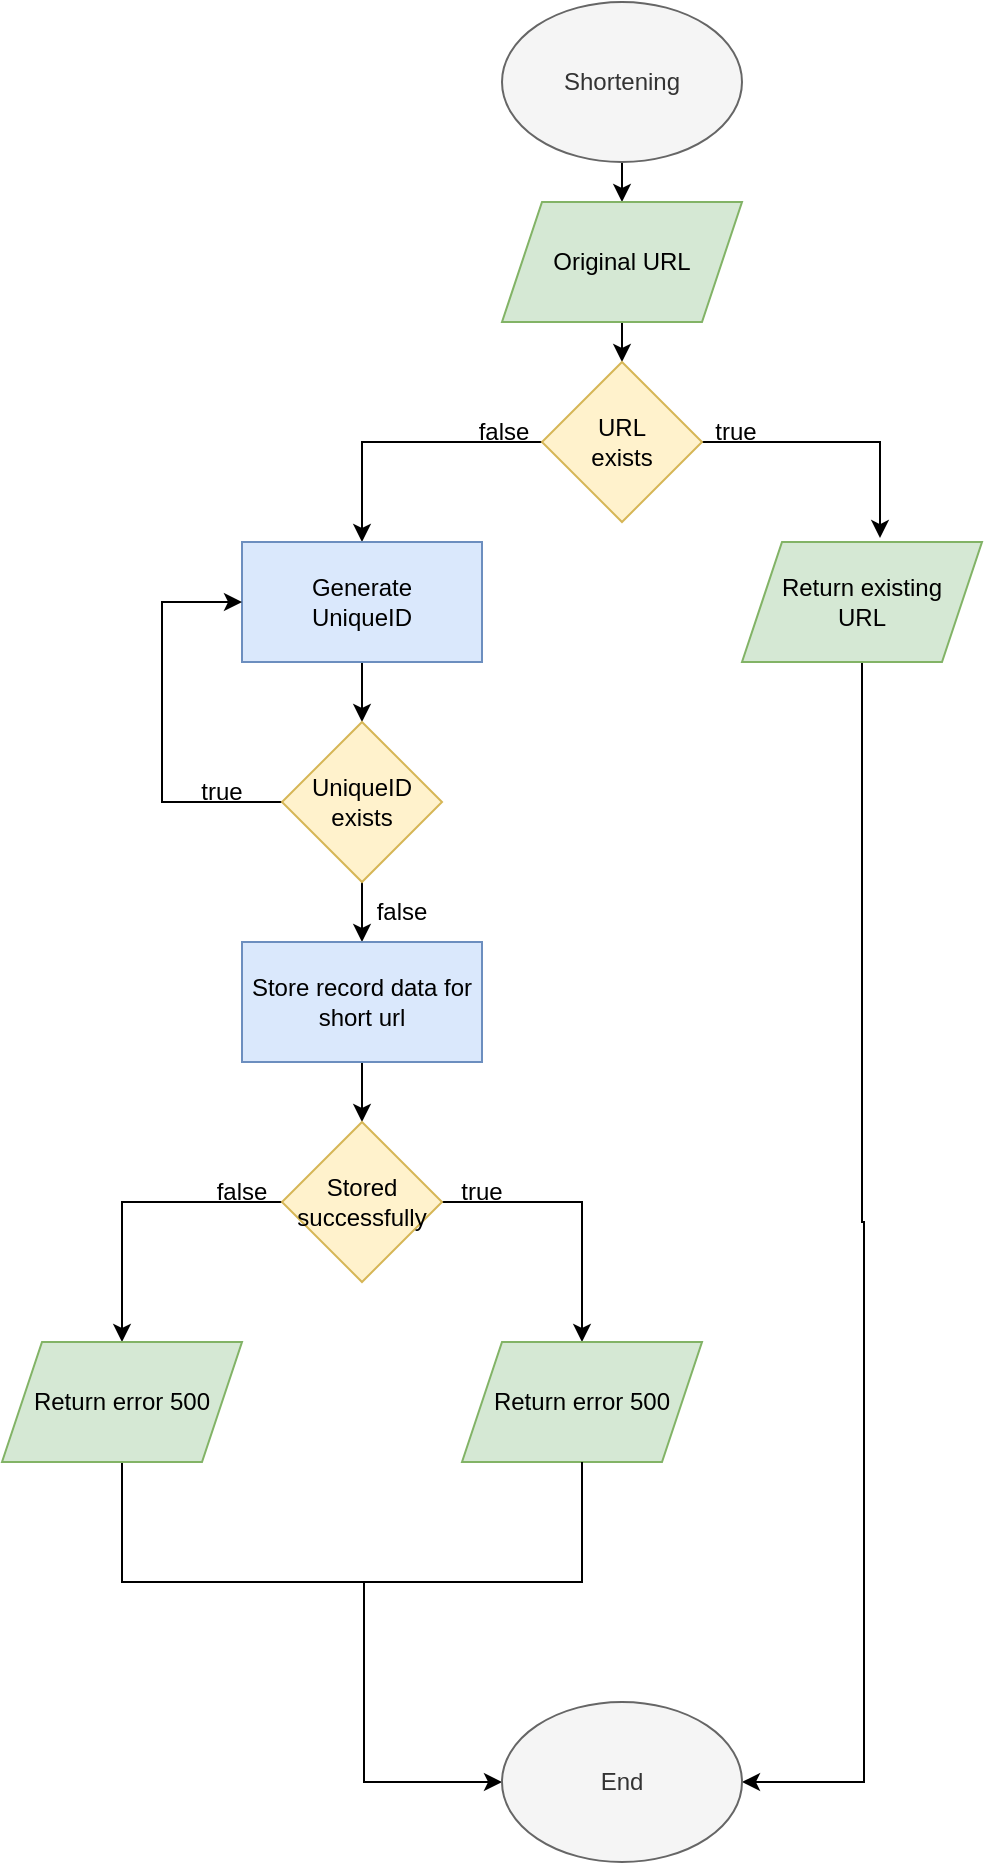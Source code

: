 <mxfile version="20.4.1" type="device" pages="2"><diagram id="C5RBs43oDa-KdzZeNtuy" name="Shortening"><mxGraphModel dx="1348" dy="764" grid="1" gridSize="10" guides="1" tooltips="1" connect="1" arrows="1" fold="1" page="1" pageScale="1" pageWidth="827" pageHeight="1169" math="0" shadow="0"><root><mxCell id="WIyWlLk6GJQsqaUBKTNV-0"/><mxCell id="WIyWlLk6GJQsqaUBKTNV-1" parent="WIyWlLk6GJQsqaUBKTNV-0"/><mxCell id="kpQFWTrRqC7EHEL6EZZi-10" style="edgeStyle=orthogonalEdgeStyle;rounded=0;orthogonalLoop=1;jettySize=auto;html=1;exitX=0.5;exitY=1;exitDx=0;exitDy=0;entryX=0.5;entryY=0;entryDx=0;entryDy=0;" edge="1" parent="WIyWlLk6GJQsqaUBKTNV-1" source="kpQFWTrRqC7EHEL6EZZi-0" target="kpQFWTrRqC7EHEL6EZZi-1"><mxGeometry relative="1" as="geometry"/></mxCell><mxCell id="kpQFWTrRqC7EHEL6EZZi-0" value="Shortening" style="ellipse;whiteSpace=wrap;html=1;fillColor=#f5f5f5;fontColor=#333333;strokeColor=#666666;" vertex="1" parent="WIyWlLk6GJQsqaUBKTNV-1"><mxGeometry x="419" y="160" width="120" height="80" as="geometry"/></mxCell><mxCell id="kpQFWTrRqC7EHEL6EZZi-9" style="edgeStyle=orthogonalEdgeStyle;rounded=0;orthogonalLoop=1;jettySize=auto;html=1;exitX=0.5;exitY=1;exitDx=0;exitDy=0;entryX=0.5;entryY=0;entryDx=0;entryDy=0;" edge="1" parent="WIyWlLk6GJQsqaUBKTNV-1" source="kpQFWTrRqC7EHEL6EZZi-1" target="kpQFWTrRqC7EHEL6EZZi-2"><mxGeometry relative="1" as="geometry"/></mxCell><mxCell id="kpQFWTrRqC7EHEL6EZZi-1" value="Original URL" style="shape=parallelogram;perimeter=parallelogramPerimeter;whiteSpace=wrap;html=1;fixedSize=1;fillColor=#d5e8d4;strokeColor=#82b366;" vertex="1" parent="WIyWlLk6GJQsqaUBKTNV-1"><mxGeometry x="419" y="260" width="120" height="60" as="geometry"/></mxCell><mxCell id="kpQFWTrRqC7EHEL6EZZi-7" style="edgeStyle=orthogonalEdgeStyle;rounded=0;orthogonalLoop=1;jettySize=auto;html=1;exitX=0;exitY=0.5;exitDx=0;exitDy=0;entryX=0.5;entryY=0;entryDx=0;entryDy=0;" edge="1" parent="WIyWlLk6GJQsqaUBKTNV-1" source="kpQFWTrRqC7EHEL6EZZi-2" target="kpQFWTrRqC7EHEL6EZZi-3"><mxGeometry relative="1" as="geometry"/></mxCell><mxCell id="kpQFWTrRqC7EHEL6EZZi-18" style="edgeStyle=orthogonalEdgeStyle;rounded=0;orthogonalLoop=1;jettySize=auto;html=1;exitX=1;exitY=0.5;exitDx=0;exitDy=0;entryX=0.575;entryY=-0.033;entryDx=0;entryDy=0;entryPerimeter=0;" edge="1" parent="WIyWlLk6GJQsqaUBKTNV-1" source="kpQFWTrRqC7EHEL6EZZi-2" target="kpQFWTrRqC7EHEL6EZZi-17"><mxGeometry relative="1" as="geometry"/></mxCell><mxCell id="kpQFWTrRqC7EHEL6EZZi-2" value="&lt;div&gt;URL&lt;/div&gt;&lt;div&gt;exists&lt;br&gt;&lt;/div&gt;" style="rhombus;whiteSpace=wrap;html=1;fillColor=#fff2cc;strokeColor=#d6b656;" vertex="1" parent="WIyWlLk6GJQsqaUBKTNV-1"><mxGeometry x="439" y="340" width="80" height="80" as="geometry"/></mxCell><mxCell id="kpQFWTrRqC7EHEL6EZZi-12" style="edgeStyle=orthogonalEdgeStyle;rounded=0;orthogonalLoop=1;jettySize=auto;html=1;exitX=0.5;exitY=1;exitDx=0;exitDy=0;entryX=0.5;entryY=0;entryDx=0;entryDy=0;" edge="1" parent="WIyWlLk6GJQsqaUBKTNV-1" source="kpQFWTrRqC7EHEL6EZZi-3" target="kpQFWTrRqC7EHEL6EZZi-4"><mxGeometry relative="1" as="geometry"/></mxCell><mxCell id="kpQFWTrRqC7EHEL6EZZi-3" value="&lt;div&gt;Generate &lt;br&gt;&lt;/div&gt;&lt;div&gt;UniqueID&lt;/div&gt;" style="rounded=0;whiteSpace=wrap;html=1;fillColor=#dae8fc;strokeColor=#6c8ebf;" vertex="1" parent="WIyWlLk6GJQsqaUBKTNV-1"><mxGeometry x="289" y="430" width="120" height="60" as="geometry"/></mxCell><mxCell id="kpQFWTrRqC7EHEL6EZZi-6" style="edgeStyle=orthogonalEdgeStyle;rounded=0;orthogonalLoop=1;jettySize=auto;html=1;exitX=0;exitY=0.5;exitDx=0;exitDy=0;entryX=0;entryY=0.5;entryDx=0;entryDy=0;" edge="1" parent="WIyWlLk6GJQsqaUBKTNV-1" source="kpQFWTrRqC7EHEL6EZZi-4" target="kpQFWTrRqC7EHEL6EZZi-3"><mxGeometry relative="1" as="geometry"><Array as="points"><mxPoint x="249" y="560"/><mxPoint x="249" y="460"/></Array></mxGeometry></mxCell><mxCell id="kpQFWTrRqC7EHEL6EZZi-14" style="edgeStyle=orthogonalEdgeStyle;rounded=0;orthogonalLoop=1;jettySize=auto;html=1;exitX=0.5;exitY=1;exitDx=0;exitDy=0;entryX=0.5;entryY=0;entryDx=0;entryDy=0;" edge="1" parent="WIyWlLk6GJQsqaUBKTNV-1" source="kpQFWTrRqC7EHEL6EZZi-4" target="kpQFWTrRqC7EHEL6EZZi-13"><mxGeometry relative="1" as="geometry"/></mxCell><mxCell id="kpQFWTrRqC7EHEL6EZZi-4" value="&lt;div&gt;UniqueID&lt;/div&gt;&lt;div&gt;exists&lt;br&gt;&lt;/div&gt;" style="rhombus;whiteSpace=wrap;html=1;fillColor=#fff2cc;strokeColor=#d6b656;" vertex="1" parent="WIyWlLk6GJQsqaUBKTNV-1"><mxGeometry x="309" y="520" width="80" height="80" as="geometry"/></mxCell><mxCell id="kpQFWTrRqC7EHEL6EZZi-11" value="true" style="text;html=1;strokeColor=none;fillColor=none;align=center;verticalAlign=middle;whiteSpace=wrap;rounded=0;" vertex="1" parent="WIyWlLk6GJQsqaUBKTNV-1"><mxGeometry x="249" y="540" width="60" height="30" as="geometry"/></mxCell><mxCell id="kpQFWTrRqC7EHEL6EZZi-16" style="edgeStyle=orthogonalEdgeStyle;rounded=0;orthogonalLoop=1;jettySize=auto;html=1;exitX=0.5;exitY=1;exitDx=0;exitDy=0;entryX=0.5;entryY=0;entryDx=0;entryDy=0;" edge="1" parent="WIyWlLk6GJQsqaUBKTNV-1" source="kpQFWTrRqC7EHEL6EZZi-13" target="kpQFWTrRqC7EHEL6EZZi-15"><mxGeometry relative="1" as="geometry"/></mxCell><mxCell id="kpQFWTrRqC7EHEL6EZZi-13" value="Store record data for short url" style="rounded=0;whiteSpace=wrap;html=1;fillColor=#dae8fc;strokeColor=#6c8ebf;" vertex="1" parent="WIyWlLk6GJQsqaUBKTNV-1"><mxGeometry x="289" y="630" width="120" height="60" as="geometry"/></mxCell><mxCell id="kpQFWTrRqC7EHEL6EZZi-27" style="edgeStyle=orthogonalEdgeStyle;rounded=0;orthogonalLoop=1;jettySize=auto;html=1;exitX=1;exitY=0.5;exitDx=0;exitDy=0;entryX=0.5;entryY=0;entryDx=0;entryDy=0;" edge="1" parent="WIyWlLk6GJQsqaUBKTNV-1" source="kpQFWTrRqC7EHEL6EZZi-15" target="kpQFWTrRqC7EHEL6EZZi-19"><mxGeometry relative="1" as="geometry"/></mxCell><mxCell id="kpQFWTrRqC7EHEL6EZZi-28" style="edgeStyle=orthogonalEdgeStyle;rounded=0;orthogonalLoop=1;jettySize=auto;html=1;exitX=0;exitY=0.5;exitDx=0;exitDy=0;entryX=0.5;entryY=0;entryDx=0;entryDy=0;" edge="1" parent="WIyWlLk6GJQsqaUBKTNV-1" source="kpQFWTrRqC7EHEL6EZZi-15" target="kpQFWTrRqC7EHEL6EZZi-26"><mxGeometry relative="1" as="geometry"/></mxCell><mxCell id="kpQFWTrRqC7EHEL6EZZi-15" value="Stored successfully" style="rhombus;whiteSpace=wrap;html=1;fillColor=#fff2cc;strokeColor=#d6b656;" vertex="1" parent="WIyWlLk6GJQsqaUBKTNV-1"><mxGeometry x="309" y="720" width="80" height="80" as="geometry"/></mxCell><mxCell id="kpQFWTrRqC7EHEL6EZZi-33" style="edgeStyle=orthogonalEdgeStyle;rounded=0;orthogonalLoop=1;jettySize=auto;html=1;exitX=0.5;exitY=1;exitDx=0;exitDy=0;entryX=1;entryY=0.5;entryDx=0;entryDy=0;" edge="1" parent="WIyWlLk6GJQsqaUBKTNV-1" source="kpQFWTrRqC7EHEL6EZZi-17"><mxGeometry relative="1" as="geometry"><mxPoint x="539" y="1050" as="targetPoint"/><Array as="points"><mxPoint x="599" y="770"/><mxPoint x="600" y="770"/><mxPoint x="600" y="1050"/></Array></mxGeometry></mxCell><mxCell id="kpQFWTrRqC7EHEL6EZZi-17" value="&lt;div&gt;Return existing&lt;/div&gt;&lt;div&gt;URL&lt;br&gt;&lt;/div&gt;" style="shape=parallelogram;perimeter=parallelogramPerimeter;whiteSpace=wrap;html=1;fixedSize=1;fillColor=#d5e8d4;strokeColor=#82b366;" vertex="1" parent="WIyWlLk6GJQsqaUBKTNV-1"><mxGeometry x="539" y="430" width="120" height="60" as="geometry"/></mxCell><mxCell id="kpQFWTrRqC7EHEL6EZZi-19" value="Return error 500" style="shape=parallelogram;perimeter=parallelogramPerimeter;whiteSpace=wrap;html=1;fixedSize=1;fillColor=#d5e8d4;strokeColor=#82b366;" vertex="1" parent="WIyWlLk6GJQsqaUBKTNV-1"><mxGeometry x="399" y="830" width="120" height="60" as="geometry"/></mxCell><mxCell id="kpQFWTrRqC7EHEL6EZZi-20" value="false" style="text;html=1;strokeColor=none;fillColor=none;align=center;verticalAlign=middle;whiteSpace=wrap;rounded=0;" vertex="1" parent="WIyWlLk6GJQsqaUBKTNV-1"><mxGeometry x="259" y="740" width="60" height="30" as="geometry"/></mxCell><mxCell id="kpQFWTrRqC7EHEL6EZZi-21" value="false" style="text;html=1;strokeColor=none;fillColor=none;align=center;verticalAlign=middle;whiteSpace=wrap;rounded=0;" vertex="1" parent="WIyWlLk6GJQsqaUBKTNV-1"><mxGeometry x="339" y="600" width="60" height="30" as="geometry"/></mxCell><mxCell id="kpQFWTrRqC7EHEL6EZZi-22" value="false" style="text;html=1;strokeColor=none;fillColor=none;align=center;verticalAlign=middle;whiteSpace=wrap;rounded=0;" vertex="1" parent="WIyWlLk6GJQsqaUBKTNV-1"><mxGeometry x="390" y="360" width="60" height="30" as="geometry"/></mxCell><mxCell id="kpQFWTrRqC7EHEL6EZZi-23" value="true" style="text;html=1;strokeColor=none;fillColor=none;align=center;verticalAlign=middle;whiteSpace=wrap;rounded=0;" vertex="1" parent="WIyWlLk6GJQsqaUBKTNV-1"><mxGeometry x="379" y="740" width="60" height="30" as="geometry"/></mxCell><mxCell id="kpQFWTrRqC7EHEL6EZZi-24" value="true" style="text;html=1;strokeColor=none;fillColor=none;align=center;verticalAlign=middle;whiteSpace=wrap;rounded=0;" vertex="1" parent="WIyWlLk6GJQsqaUBKTNV-1"><mxGeometry x="506" y="360" width="60" height="30" as="geometry"/></mxCell><mxCell id="kpQFWTrRqC7EHEL6EZZi-32" style="edgeStyle=orthogonalEdgeStyle;rounded=0;orthogonalLoop=1;jettySize=auto;html=1;exitX=0.5;exitY=1;exitDx=0;exitDy=0;entryX=0.5;entryY=1;entryDx=0;entryDy=0;strokeColor=none;" edge="1" parent="WIyWlLk6GJQsqaUBKTNV-1" source="kpQFWTrRqC7EHEL6EZZi-26" target="kpQFWTrRqC7EHEL6EZZi-19"><mxGeometry relative="1" as="geometry"><Array as="points"><mxPoint x="229" y="950"/><mxPoint x="459" y="950"/></Array></mxGeometry></mxCell><mxCell id="jXym41gVvFOsI9I9Bw_i-1" style="edgeStyle=orthogonalEdgeStyle;rounded=0;orthogonalLoop=1;jettySize=auto;html=1;exitX=0.5;exitY=1;exitDx=0;exitDy=0;entryX=0.5;entryY=1;entryDx=0;entryDy=0;endArrow=none;endFill=0;" edge="1" parent="WIyWlLk6GJQsqaUBKTNV-1" source="kpQFWTrRqC7EHEL6EZZi-26" target="kpQFWTrRqC7EHEL6EZZi-19"><mxGeometry relative="1" as="geometry"><Array as="points"><mxPoint x="229" y="950"/><mxPoint x="459" y="950"/></Array></mxGeometry></mxCell><mxCell id="kpQFWTrRqC7EHEL6EZZi-26" value="Return error 500" style="shape=parallelogram;perimeter=parallelogramPerimeter;whiteSpace=wrap;html=1;fixedSize=1;fillColor=#d5e8d4;strokeColor=#82b366;" vertex="1" parent="WIyWlLk6GJQsqaUBKTNV-1"><mxGeometry x="169" y="830" width="120" height="60" as="geometry"/></mxCell><mxCell id="kpQFWTrRqC7EHEL6EZZi-35" value="" style="endArrow=classic;html=1;rounded=0;entryX=0;entryY=0.5;entryDx=0;entryDy=0;" edge="1" parent="WIyWlLk6GJQsqaUBKTNV-1"><mxGeometry width="50" height="50" relative="1" as="geometry"><mxPoint x="350" y="950" as="sourcePoint"/><mxPoint x="419" y="1050" as="targetPoint"/><Array as="points"><mxPoint x="350" y="1050"/></Array></mxGeometry></mxCell><mxCell id="jXym41gVvFOsI9I9Bw_i-0" value="End" style="ellipse;whiteSpace=wrap;html=1;fillColor=#f5f5f5;fontColor=#333333;strokeColor=#666666;" vertex="1" parent="WIyWlLk6GJQsqaUBKTNV-1"><mxGeometry x="419" y="1010" width="120" height="80" as="geometry"/></mxCell></root></mxGraphModel></diagram><diagram id="vvPYoZ7OTCeg_b3Z5EQA" name="Redirection"><mxGraphModel dx="1348" dy="764" grid="1" gridSize="10" guides="1" tooltips="1" connect="1" arrows="1" fold="1" page="1" pageScale="1" pageWidth="850" pageHeight="1100" math="0" shadow="0"><root><mxCell id="0"/><mxCell id="1" parent="0"/><mxCell id="Mgp7pa9iARpO4DwRIkNz-8" style="edgeStyle=orthogonalEdgeStyle;rounded=0;orthogonalLoop=1;jettySize=auto;html=1;exitX=0.5;exitY=1;exitDx=0;exitDy=0;entryX=0.5;entryY=0;entryDx=0;entryDy=0;" edge="1" parent="1" source="Mgp7pa9iARpO4DwRIkNz-1" target="Mgp7pa9iARpO4DwRIkNz-2"><mxGeometry relative="1" as="geometry"/></mxCell><mxCell id="Mgp7pa9iARpO4DwRIkNz-1" value="Redirection" style="ellipse;whiteSpace=wrap;html=1;fillColor=#f5f5f5;fontColor=#333333;strokeColor=#666666;" vertex="1" parent="1"><mxGeometry x="365" y="40" width="120" height="80" as="geometry"/></mxCell><mxCell id="Mgp7pa9iARpO4DwRIkNz-9" style="edgeStyle=orthogonalEdgeStyle;rounded=0;orthogonalLoop=1;jettySize=auto;html=1;exitX=0.5;exitY=1;exitDx=0;exitDy=0;entryX=0.5;entryY=0;entryDx=0;entryDy=0;" edge="1" parent="1" source="Mgp7pa9iARpO4DwRIkNz-2" target="Mgp7pa9iARpO4DwRIkNz-3"><mxGeometry relative="1" as="geometry"/></mxCell><mxCell id="Mgp7pa9iARpO4DwRIkNz-2" value="&lt;div&gt;Shortened &lt;br&gt;&lt;/div&gt;&lt;div&gt;URL&lt;/div&gt;" style="shape=parallelogram;perimeter=parallelogramPerimeter;whiteSpace=wrap;html=1;fixedSize=1;fillColor=#d5e8d4;strokeColor=#82b366;" vertex="1" parent="1"><mxGeometry x="365" y="150" width="120" height="60" as="geometry"/></mxCell><mxCell id="Mgp7pa9iARpO4DwRIkNz-10" style="edgeStyle=orthogonalEdgeStyle;rounded=0;orthogonalLoop=1;jettySize=auto;html=1;exitX=0.5;exitY=1;exitDx=0;exitDy=0;" edge="1" parent="1" source="Mgp7pa9iARpO4DwRIkNz-3" target="Mgp7pa9iARpO4DwRIkNz-4"><mxGeometry relative="1" as="geometry"/></mxCell><mxCell id="Mgp7pa9iARpO4DwRIkNz-3" value="&lt;div&gt;Search URL &lt;br&gt;&lt;/div&gt;&lt;div&gt;in DB&lt;br&gt;&lt;/div&gt;" style="rounded=0;whiteSpace=wrap;html=1;fillColor=#dae8fc;strokeColor=#6c8ebf;" vertex="1" parent="1"><mxGeometry x="360" y="240" width="120" height="60" as="geometry"/></mxCell><mxCell id="Mgp7pa9iARpO4DwRIkNz-11" style="edgeStyle=orthogonalEdgeStyle;rounded=0;orthogonalLoop=1;jettySize=auto;html=1;exitX=0;exitY=0.5;exitDx=0;exitDy=0;entryX=0.5;entryY=0;entryDx=0;entryDy=0;" edge="1" parent="1" source="Mgp7pa9iARpO4DwRIkNz-4" target="Mgp7pa9iARpO4DwRIkNz-5"><mxGeometry relative="1" as="geometry"/></mxCell><mxCell id="Mgp7pa9iARpO4DwRIkNz-12" style="edgeStyle=orthogonalEdgeStyle;rounded=0;orthogonalLoop=1;jettySize=auto;html=1;exitX=1;exitY=0.5;exitDx=0;exitDy=0;entryX=0.5;entryY=0;entryDx=0;entryDy=0;" edge="1" parent="1" source="Mgp7pa9iARpO4DwRIkNz-4" target="Mgp7pa9iARpO4DwRIkNz-6"><mxGeometry relative="1" as="geometry"/></mxCell><mxCell id="Mgp7pa9iARpO4DwRIkNz-4" value="&lt;div&gt;URL is&lt;/div&gt;&lt;div&gt;found&lt;br&gt;&lt;/div&gt;" style="rhombus;whiteSpace=wrap;html=1;fillColor=#fff2cc;strokeColor=#d6b656;" vertex="1" parent="1"><mxGeometry x="380" y="330" width="80" height="80" as="geometry"/></mxCell><mxCell id="Mgp7pa9iARpO4DwRIkNz-16" style="edgeStyle=orthogonalEdgeStyle;rounded=0;orthogonalLoop=1;jettySize=auto;html=1;exitX=0.5;exitY=1;exitDx=0;exitDy=0;entryX=0;entryY=0.5;entryDx=0;entryDy=0;" edge="1" parent="1" source="Mgp7pa9iARpO4DwRIkNz-5" target="Mgp7pa9iARpO4DwRIkNz-15"><mxGeometry relative="1" as="geometry"/></mxCell><mxCell id="Mgp7pa9iARpO4DwRIkNz-5" value="Return error 404" style="shape=parallelogram;perimeter=parallelogramPerimeter;whiteSpace=wrap;html=1;fixedSize=1;fillColor=#d5e8d4;strokeColor=#82b366;" vertex="1" parent="1"><mxGeometry x="240" y="500" width="120" height="60" as="geometry"/></mxCell><mxCell id="Mgp7pa9iARpO4DwRIkNz-13" style="edgeStyle=orthogonalEdgeStyle;rounded=0;orthogonalLoop=1;jettySize=auto;html=1;exitX=0.5;exitY=1;exitDx=0;exitDy=0;entryX=0.5;entryY=0;entryDx=0;entryDy=0;" edge="1" parent="1" source="Mgp7pa9iARpO4DwRIkNz-6" target="Mgp7pa9iARpO4DwRIkNz-7"><mxGeometry relative="1" as="geometry"/></mxCell><mxCell id="Mgp7pa9iARpO4DwRIkNz-6" value="&lt;div&gt;Increment &lt;br&gt;&lt;/div&gt;&lt;div&gt;clickCount&lt;/div&gt;" style="rounded=0;whiteSpace=wrap;html=1;fillColor=#dae8fc;strokeColor=#6c8ebf;" vertex="1" parent="1"><mxGeometry x="480" y="410" width="120" height="60" as="geometry"/></mxCell><mxCell id="Mgp7pa9iARpO4DwRIkNz-17" style="edgeStyle=orthogonalEdgeStyle;rounded=0;orthogonalLoop=1;jettySize=auto;html=1;exitX=0.5;exitY=1;exitDx=0;exitDy=0;entryX=1;entryY=0.5;entryDx=0;entryDy=0;" edge="1" parent="1" source="Mgp7pa9iARpO4DwRIkNz-7" target="Mgp7pa9iARpO4DwRIkNz-15"><mxGeometry relative="1" as="geometry"/></mxCell><mxCell id="Mgp7pa9iARpO4DwRIkNz-7" value="&lt;div&gt;Redirect to&lt;/div&gt;&lt;div&gt;original URL&lt;br&gt;&lt;/div&gt;" style="shape=parallelogram;perimeter=parallelogramPerimeter;whiteSpace=wrap;html=1;fixedSize=1;fillColor=#d5e8d4;strokeColor=#82b366;" vertex="1" parent="1"><mxGeometry x="480" y="500" width="120" height="60" as="geometry"/></mxCell><mxCell id="Mgp7pa9iARpO4DwRIkNz-15" value="End" style="ellipse;whiteSpace=wrap;html=1;fillColor=#f5f5f5;fontColor=#333333;strokeColor=#666666;" vertex="1" parent="1"><mxGeometry x="360" y="600" width="120" height="80" as="geometry"/></mxCell><mxCell id="YyCAKaR1VW1dLKTfVwXn-1" value="true" style="text;html=1;strokeColor=none;fillColor=none;align=center;verticalAlign=middle;whiteSpace=wrap;rounded=0;" vertex="1" parent="1"><mxGeometry x="446" y="350" width="60" height="30" as="geometry"/></mxCell><mxCell id="YyCAKaR1VW1dLKTfVwXn-2" value="false" style="text;html=1;strokeColor=none;fillColor=none;align=center;verticalAlign=middle;whiteSpace=wrap;rounded=0;" vertex="1" parent="1"><mxGeometry x="330" y="349" width="60" height="30" as="geometry"/></mxCell></root></mxGraphModel></diagram></mxfile>